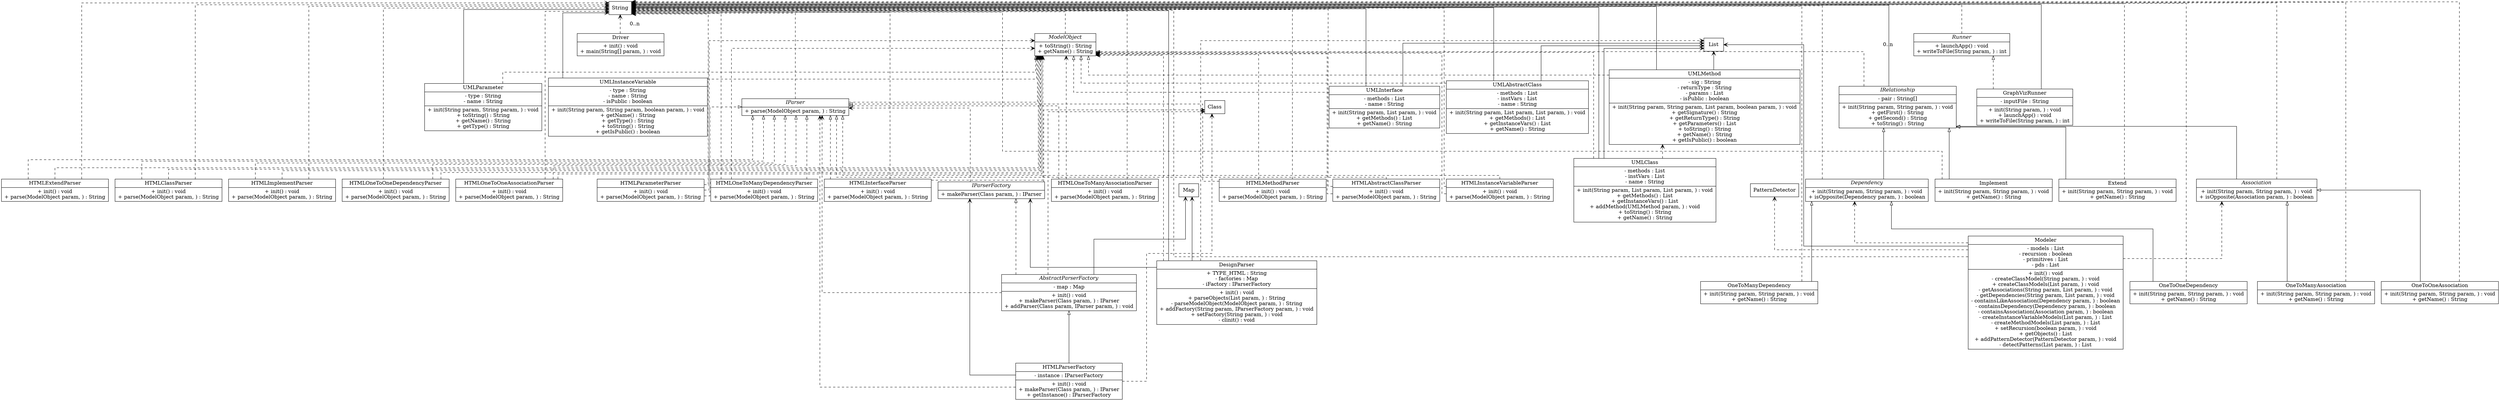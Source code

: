 digraph uml{rankdir=BT;splines=ortho;concentrate=true;node[shape = box];DesignParser[shape = "record",label=<{ DesignParser|+ TYPE_HTML : String<br/>- factories : Map<br/>- iFactory : IParserFactory<br/>|+ init() : void<br/>+ parseObjects(List param, ) : String<br/>- parseModelObject(ModelObject param, ) : String<br/>+ addFactory(String param, IParserFactory param, ) : void<br/>+ setFactory(String param, ) : void<br/>- clinit() : void<br/>}>];DesignParser->String [arrowhead="vee"];DesignParser->Map [arrowhead="vee"];DesignParser->IParserFactory [arrowhead="vee"];DesignParser->List [arrowhead="vee",style="dashed"];DesignParser->ModelObject [arrowhead="vee",style="dashed"];DesignParser->IParserFactory [arrowhead="vee",style="dashed"];Driver[shape = "record",label=<{ Driver|+ init() : void<br/>+ main(String[] param, ) : void<br/>}>];Driver->String[] [arrowhead="vee",style="dashed",label="0..n"];Modeler[shape = "record",label=<{ Modeler|- models : List<br/>- recursion : boolean<br/>- primitives : List<br/>- pds : List<br/>|+ init() : void<br/>- createClassModel(String param, ) : void<br/>+ createClassModels(List param, ) : void<br/>- getAssociations(String param, List param, ) : void<br/>- getDependencies(String param, List param, ) : void<br/>- containsLikeAssociation(Dependency param, ) : boolean<br/>- containsDependency(Dependency param, ) : boolean<br/>- containsAssociation(Association param, ) : boolean<br/>- createInstanceVariableModels(List param, ) : List<br/>- createMethodModels(List param, ) : List<br/>+ setRecursion(boolean param, ) : void<br/>+ getObjects() : List<br/>+ addPatternDetector(PatternDetector param, ) : void<br/>- detectPatterns(List param, ) : List<br/>}>];Modeler->List [arrowhead="vee"];Modeler->List [arrowhead="vee"];Modeler->List [arrowhead="vee"];Modeler->String [arrowhead="vee",style="dashed"];Modeler->List [arrowhead="vee",style="dashed"];Modeler->String [arrowhead="vee",style="dashed"];Modeler->List [arrowhead="vee",style="dashed"];Modeler->String [arrowhead="vee",style="dashed"];Modeler->List [arrowhead="vee",style="dashed"];Modeler->Dependency [arrowhead="vee",style="dashed"];Modeler->Dependency [arrowhead="vee",style="dashed"];Modeler->Association [arrowhead="vee",style="dashed"];Modeler->List [arrowhead="vee",style="dashed"];Modeler->List [arrowhead="vee",style="dashed"];Modeler->List [arrowhead="vee",style="dashed"];Modeler->List [arrowhead="vee",style="dashed"];Modeler->List [arrowhead="vee",style="dashed"];Modeler->PatternDetector [arrowhead="vee",style="dashed"];Modeler->List [arrowhead="vee",style="dashed"];Modeler->List [arrowhead="vee",style="dashed"];AbstractParserFactory->IParserFactory [arrowhead="onormal",style="dashed"];AbstractParserFactory[shape = "record",label=<{ <i>AbstractParserFactory</i>|- map : Map<br/>|+ init() : void<br/>+ makeParser(Class param, ) : IParser<br/>+ addParser(Class param, IParser param, ) : void<br/>}>];AbstractParserFactory->Map [arrowhead="vee"];AbstractParserFactory->IParser [arrowhead="vee",style="dashed"];AbstractParserFactory->Class [arrowhead="vee",style="dashed"];AbstractParserFactory->Class [arrowhead="vee",style="dashed"];AbstractParserFactory->IParser [arrowhead="vee",style="dashed"];HTMLParserFactory->AbstractParserFactory [arrowhead="onormal"];HTMLParserFactory[shape = "record",label=<{ HTMLParserFactory|- instance : IParserFactory<br/>|+ init() : void<br/>+ makeParser(Class param, ) : IParser<br/>+ getInstance() : IParserFactory<br/>}>];HTMLParserFactory->IParserFactory [arrowhead="vee"];HTMLParserFactory->IParser [arrowhead="vee",style="dashed"];HTMLParserFactory->Class [arrowhead="vee",style="dashed"];HTMLParserFactory->IParserFactory [arrowhead="vee",style="dashed"];IParserFactory[shape = "record",label=<{<i>IParserFactory</i>|+ makeParser(Class param, ) : IParser<br/>}>];IParserFactory->IParser [arrowhead="vee",style="dashed"];IParserFactory->Class [arrowhead="vee",style="dashed"];Association->IRelationship [arrowhead="onormal"];Association[shape = "record",label=<{ <i>Association</i>|+ init(String param, String param, ) : void<br/>+ isOpposite(Association param, ) : boolean<br/>}>];Association->String [arrowhead="vee",style="dashed"];Association->String [arrowhead="vee",style="dashed"];Dependency->IRelationship [arrowhead="onormal"];Dependency[shape = "record",label=<{ <i>Dependency</i>|+ init(String param, String param, ) : void<br/>+ isOpposite(Dependency param, ) : boolean<br/>}>];Dependency->String [arrowhead="vee",style="dashed"];Dependency->String [arrowhead="vee",style="dashed"];Extend->IRelationship [arrowhead="onormal"];Extend[shape = "record",label=<{ Extend|+ init(String param, String param, ) : void<br/>+ getName() : String<br/>}>];Extend->String [arrowhead="vee",style="dashed"];Extend->String [arrowhead="vee",style="dashed"];Extend->String [arrowhead="vee",style="dashed"];Implement->IRelationship [arrowhead="onormal"];Implement[shape = "record",label=<{ Implement|+ init(String param, String param, ) : void<br/>+ getName() : String<br/>}>];Implement->String [arrowhead="vee",style="dashed"];Implement->String [arrowhead="vee",style="dashed"];Implement->String [arrowhead="vee",style="dashed"];IRelationship->ModelObject [arrowhead="onormal",style="dashed"];IRelationship[shape = "record",label=<{ <i>IRelationship</i>|- pair : String[]<br/>|+ init(String param, String param, ) : void<br/>+ getFirst() : String<br/>+ getSecond() : String<br/>+ toString() : String<br/>}>];IRelationship->String[] [arrowhead="vee",label="0..n"];IRelationship->String [arrowhead="vee",style="dashed"];IRelationship->String [arrowhead="vee",style="dashed"];IRelationship->String [arrowhead="vee",style="dashed"];IRelationship->String [arrowhead="vee",style="dashed"];IRelationship->String [arrowhead="vee",style="dashed"];ModelObject[shape = "record",label=<{<i>ModelObject</i>|+ toString() : String<br/>+ getName() : String<br/>}>];ModelObject->String [arrowhead="vee",style="dashed"];ModelObject->String [arrowhead="vee",style="dashed"];OneToManyAssociation->Association [arrowhead="onormal"];OneToManyAssociation[shape = "record",label=<{ OneToManyAssociation|+ init(String param, String param, ) : void<br/>+ getName() : String<br/>}>];OneToManyAssociation->String [arrowhead="vee",style="dashed"];OneToManyAssociation->String [arrowhead="vee",style="dashed"];OneToManyAssociation->String [arrowhead="vee",style="dashed"];OneToManyDependency->Dependency [arrowhead="onormal"];OneToManyDependency[shape = "record",label=<{ OneToManyDependency|+ init(String param, String param, ) : void<br/>+ getName() : String<br/>}>];OneToManyDependency->String [arrowhead="vee",style="dashed"];OneToManyDependency->String [arrowhead="vee",style="dashed"];OneToManyDependency->String [arrowhead="vee",style="dashed"];OneToOneAssociation->Association [arrowhead="onormal"];OneToOneAssociation[shape = "record",label=<{ OneToOneAssociation|+ init(String param, String param, ) : void<br/>+ getName() : String<br/>}>];OneToOneAssociation->String [arrowhead="vee",style="dashed"];OneToOneAssociation->String [arrowhead="vee",style="dashed"];OneToOneAssociation->String [arrowhead="vee",style="dashed"];OneToOneDependency->Dependency [arrowhead="onormal"];OneToOneDependency[shape = "record",label=<{ OneToOneDependency|+ init(String param, String param, ) : void<br/>+ getName() : String<br/>}>];OneToOneDependency->String [arrowhead="vee",style="dashed"];OneToOneDependency->String [arrowhead="vee",style="dashed"];OneToOneDependency->String [arrowhead="vee",style="dashed"];UMLAbstractClass->ModelObject [arrowhead="onormal",style="dashed"];UMLAbstractClass[shape = "record",label=<{ UMLAbstractClass|- methods : List<br/>- instVars : List<br/>- name : String<br/>|+ init(String param, List param, List param, ) : void<br/>+ getMethods() : List<br/>+ getInstanceVars() : List<br/>+ getName() : String<br/>}>];UMLAbstractClass->List [arrowhead="vee"];UMLAbstractClass->List [arrowhead="vee"];UMLAbstractClass->String [arrowhead="vee"];UMLAbstractClass->String [arrowhead="vee",style="dashed"];UMLAbstractClass->List [arrowhead="vee",style="dashed"];UMLAbstractClass->List [arrowhead="vee",style="dashed"];UMLAbstractClass->List [arrowhead="vee",style="dashed"];UMLAbstractClass->List [arrowhead="vee",style="dashed"];UMLAbstractClass->String [arrowhead="vee",style="dashed"];UMLClass->ModelObject [arrowhead="onormal",style="dashed"];UMLClass[shape = "record",label=<{ UMLClass|- methods : List<br/>- instVars : List<br/>- name : String<br/>|+ init(String param, List param, List param, ) : void<br/>+ getMethods() : List<br/>+ getInstanceVars() : List<br/>+ addMethod(UMLMethod param, ) : void<br/>+ toString() : String<br/>+ getName() : String<br/>}>];UMLClass->List [arrowhead="vee"];UMLClass->List [arrowhead="vee"];UMLClass->String [arrowhead="vee"];UMLClass->String [arrowhead="vee",style="dashed"];UMLClass->List [arrowhead="vee",style="dashed"];UMLClass->List [arrowhead="vee",style="dashed"];UMLClass->List [arrowhead="vee",style="dashed"];UMLClass->List [arrowhead="vee",style="dashed"];UMLClass->UMLMethod [arrowhead="vee",style="dashed"];UMLClass->String [arrowhead="vee",style="dashed"];UMLClass->String [arrowhead="vee",style="dashed"];UMLInstanceVariable->ModelObject [arrowhead="onormal",style="dashed"];UMLInstanceVariable[shape = "record",label=<{ UMLInstanceVariable|- type : String<br/>- name : String<br/>- isPublic : boolean<br/>|+ init(String param, String param, boolean param, ) : void<br/>+ getName() : String<br/>+ getType() : String<br/>+ toString() : String<br/>+ getIsPublic() : boolean<br/>}>];UMLInstanceVariable->String [arrowhead="vee"];UMLInstanceVariable->String [arrowhead="vee"];UMLInstanceVariable->String [arrowhead="vee",style="dashed"];UMLInstanceVariable->String [arrowhead="vee",style="dashed"];UMLInstanceVariable->String [arrowhead="vee",style="dashed"];UMLInstanceVariable->String [arrowhead="vee",style="dashed"];UMLInstanceVariable->String [arrowhead="vee",style="dashed"];UMLInterface->ModelObject [arrowhead="onormal",style="dashed"];UMLInterface[shape = "record",label=<{ UMLInterface|- methods : List<br/>- name : String<br/>|+ init(String param, List param, ) : void<br/>+ getMethods() : List<br/>+ getName() : String<br/>}>];UMLInterface->List [arrowhead="vee"];UMLInterface->String [arrowhead="vee"];UMLInterface->String [arrowhead="vee",style="dashed"];UMLInterface->List [arrowhead="vee",style="dashed"];UMLInterface->List [arrowhead="vee",style="dashed"];UMLInterface->String [arrowhead="vee",style="dashed"];UMLMethod->ModelObject [arrowhead="onormal",style="dashed"];UMLMethod[shape = "record",label=<{ UMLMethod|- sig : String<br/>- returnType : String<br/>- params : List<br/>- isPublic : boolean<br/>|+ init(String param, String param, List param, boolean param, ) : void<br/>+ getSignature() : String<br/>+ getReturnType() : String<br/>+ getParameters() : List<br/>+ toString() : String<br/>+ getName() : String<br/>+ getIsPublic() : boolean<br/>}>];UMLMethod->String [arrowhead="vee"];UMLMethod->String [arrowhead="vee"];UMLMethod->List [arrowhead="vee"];UMLMethod->String [arrowhead="vee",style="dashed"];UMLMethod->String [arrowhead="vee",style="dashed"];UMLMethod->List [arrowhead="vee",style="dashed"];UMLMethod->String [arrowhead="vee",style="dashed"];UMLMethod->String [arrowhead="vee",style="dashed"];UMLMethod->List [arrowhead="vee",style="dashed"];UMLMethod->String [arrowhead="vee",style="dashed"];UMLMethod->String [arrowhead="vee",style="dashed"];UMLParameter->ModelObject [arrowhead="onormal",style="dashed"];UMLParameter[shape = "record",label=<{ UMLParameter|- type : String<br/>- name : String<br/>|+ init(String param, String param, ) : void<br/>+ toString() : String<br/>+ getName() : String<br/>+ getType() : String<br/>}>];UMLParameter->String [arrowhead="vee"];UMLParameter->String [arrowhead="vee"];UMLParameter->String [arrowhead="vee",style="dashed"];UMLParameter->String [arrowhead="vee",style="dashed"];UMLParameter->String [arrowhead="vee",style="dashed"];UMLParameter->String [arrowhead="vee",style="dashed"];UMLParameter->String [arrowhead="vee",style="dashed"];HTMLAbstractClassParser->IParser [arrowhead="onormal",style="dashed"];HTMLAbstractClassParser[shape = "record",label=<{ HTMLAbstractClassParser|+ init() : void<br/>+ parse(ModelObject param, ) : String<br/>}>];HTMLAbstractClassParser->String [arrowhead="vee",style="dashed"];HTMLAbstractClassParser->ModelObject [arrowhead="vee",style="dashed"];HTMLClassParser->IParser [arrowhead="onormal",style="dashed"];HTMLClassParser[shape = "record",label=<{ HTMLClassParser|+ init() : void<br/>+ parse(ModelObject param, ) : String<br/>}>];HTMLClassParser->String [arrowhead="vee",style="dashed"];HTMLClassParser->ModelObject [arrowhead="vee",style="dashed"];HTMLExtendParser->IParser [arrowhead="onormal",style="dashed"];HTMLExtendParser[shape = "record",label=<{ HTMLExtendParser|+ init() : void<br/>+ parse(ModelObject param, ) : String<br/>}>];HTMLExtendParser->String [arrowhead="vee",style="dashed"];HTMLExtendParser->ModelObject [arrowhead="vee",style="dashed"];HTMLImplementParser->IParser [arrowhead="onormal",style="dashed"];HTMLImplementParser[shape = "record",label=<{ HTMLImplementParser|+ init() : void<br/>+ parse(ModelObject param, ) : String<br/>}>];HTMLImplementParser->String [arrowhead="vee",style="dashed"];HTMLImplementParser->ModelObject [arrowhead="vee",style="dashed"];HTMLInstanceVariableParser->IParser [arrowhead="onormal",style="dashed"];HTMLInstanceVariableParser[shape = "record",label=<{ HTMLInstanceVariableParser|+ init() : void<br/>+ parse(ModelObject param, ) : String<br/>}>];HTMLInstanceVariableParser->String [arrowhead="vee",style="dashed"];HTMLInstanceVariableParser->ModelObject [arrowhead="vee",style="dashed"];HTMLInterfaceParser->IParser [arrowhead="onormal",style="dashed"];HTMLInterfaceParser[shape = "record",label=<{ HTMLInterfaceParser|+ init() : void<br/>+ parse(ModelObject param, ) : String<br/>}>];HTMLInterfaceParser->String [arrowhead="vee",style="dashed"];HTMLInterfaceParser->ModelObject [arrowhead="vee",style="dashed"];HTMLMethodParser->IParser [arrowhead="onormal",style="dashed"];HTMLMethodParser[shape = "record",label=<{ HTMLMethodParser|+ init() : void<br/>+ parse(ModelObject param, ) : String<br/>}>];HTMLMethodParser->String [arrowhead="vee",style="dashed"];HTMLMethodParser->ModelObject [arrowhead="vee",style="dashed"];HTMLOneToManyAssociationParser->IParser [arrowhead="onormal",style="dashed"];HTMLOneToManyAssociationParser[shape = "record",label=<{ HTMLOneToManyAssociationParser|+ init() : void<br/>+ parse(ModelObject param, ) : String<br/>}>];HTMLOneToManyAssociationParser->String [arrowhead="vee",style="dashed"];HTMLOneToManyAssociationParser->ModelObject [arrowhead="vee",style="dashed"];HTMLOneToManyDependencyParser->IParser [arrowhead="onormal",style="dashed"];HTMLOneToManyDependencyParser[shape = "record",label=<{ HTMLOneToManyDependencyParser|+ init() : void<br/>+ parse(ModelObject param, ) : String<br/>}>];HTMLOneToManyDependencyParser->String [arrowhead="vee",style="dashed"];HTMLOneToManyDependencyParser->ModelObject [arrowhead="vee",style="dashed"];HTMLOneToOneAssociationParser->IParser [arrowhead="onormal",style="dashed"];HTMLOneToOneAssociationParser[shape = "record",label=<{ HTMLOneToOneAssociationParser|+ init() : void<br/>+ parse(ModelObject param, ) : String<br/>}>];HTMLOneToOneAssociationParser->String [arrowhead="vee",style="dashed"];HTMLOneToOneAssociationParser->ModelObject [arrowhead="vee",style="dashed"];HTMLOneToOneDependencyParser->IParser [arrowhead="onormal",style="dashed"];HTMLOneToOneDependencyParser[shape = "record",label=<{ HTMLOneToOneDependencyParser|+ init() : void<br/>+ parse(ModelObject param, ) : String<br/>}>];HTMLOneToOneDependencyParser->String [arrowhead="vee",style="dashed"];HTMLOneToOneDependencyParser->ModelObject [arrowhead="vee",style="dashed"];HTMLParameterParser->IParser [arrowhead="onormal",style="dashed"];HTMLParameterParser[shape = "record",label=<{ HTMLParameterParser|+ init() : void<br/>+ parse(ModelObject param, ) : String<br/>}>];HTMLParameterParser->String [arrowhead="vee",style="dashed"];HTMLParameterParser->ModelObject [arrowhead="vee",style="dashed"];IParser[shape = "record",label=<{<i>IParser</i>|+ parse(ModelObject param, ) : String<br/>}>];IParser->String [arrowhead="vee",style="dashed"];IParser->ModelObject [arrowhead="vee",style="dashed"];GraphVizRunner->Runner [arrowhead="onormal",style="dashed"];GraphVizRunner[shape = "record",label=<{ GraphVizRunner|- inputFile : String<br/>|+ init(String param, ) : void<br/>+ launchApp() : void<br/>+ writeToFile(String param, ) : int<br/>}>];GraphVizRunner->String [arrowhead="vee"];GraphVizRunner->String [arrowhead="vee",style="dashed"];GraphVizRunner->String [arrowhead="vee",style="dashed"];Runner[shape = "record",label=<{<i>Runner</i>|+ launchApp() : void<br/>+ writeToFile(String param, ) : int<br/>}>];Runner->String [arrowhead="vee",style="dashed"];DesignParser[shape = "record",label=<{ DesignParser|+ TYPE_HTML : String<br/>- factories : Map<br/>- iFactory : IParserFactory<br/>|+ init() : void<br/>+ parseObjects(List param, ) : String<br/>- parseModelObject(ModelObject param, ) : String<br/>+ addFactory(String param, IParserFactory param, ) : void<br/>+ setFactory(String param, ) : void<br/>- clinit() : void<br/>}>];DesignParser->String [arrowhead="vee"];DesignParser->Map [arrowhead="vee"];DesignParser->IParserFactory [arrowhead="vee"];DesignParser->List [arrowhead="vee",style="dashed"];DesignParser->ModelObject [arrowhead="vee",style="dashed"];DesignParser->IParserFactory [arrowhead="vee",style="dashed"];Driver[shape = "record",label=<{ Driver|+ init() : void<br/>+ main(String[] param, ) : void<br/>}>];Driver->String[] [arrowhead="vee",style="dashed",label="0..n"];Modeler[shape = "record",label=<{ Modeler|- models : List<br/>- recursion : boolean<br/>- primitives : List<br/>- pds : List<br/>|+ init() : void<br/>- createClassModel(String param, ) : void<br/>+ createClassModels(List param, ) : void<br/>- getAssociations(String param, List param, ) : void<br/>- getDependencies(String param, List param, ) : void<br/>- containsLikeAssociation(Dependency param, ) : boolean<br/>- containsDependency(Dependency param, ) : boolean<br/>- containsAssociation(Association param, ) : boolean<br/>- createInstanceVariableModels(List param, ) : List<br/>- createMethodModels(List param, ) : List<br/>+ setRecursion(boolean param, ) : void<br/>+ getObjects() : List<br/>+ addPatternDetector(PatternDetector param, ) : void<br/>- detectPatterns(List param, ) : List<br/>}>];Modeler->List [arrowhead="vee"];Modeler->List [arrowhead="vee"];Modeler->List [arrowhead="vee"];Modeler->String [arrowhead="vee",style="dashed"];Modeler->List [arrowhead="vee",style="dashed"];Modeler->String [arrowhead="vee",style="dashed"];Modeler->List [arrowhead="vee",style="dashed"];Modeler->String [arrowhead="vee",style="dashed"];Modeler->List [arrowhead="vee",style="dashed"];Modeler->Dependency [arrowhead="vee",style="dashed"];Modeler->Dependency [arrowhead="vee",style="dashed"];Modeler->Association [arrowhead="vee",style="dashed"];Modeler->List [arrowhead="vee",style="dashed"];Modeler->List [arrowhead="vee",style="dashed"];Modeler->List [arrowhead="vee",style="dashed"];Modeler->List [arrowhead="vee",style="dashed"];Modeler->List [arrowhead="vee",style="dashed"];Modeler->PatternDetector [arrowhead="vee",style="dashed"];Modeler->List [arrowhead="vee",style="dashed"];Modeler->List [arrowhead="vee",style="dashed"];AbstractParserFactory->IParserFactory [arrowhead="onormal",style="dashed"];AbstractParserFactory[shape = "record",label=<{ <i>AbstractParserFactory</i>|- map : Map<br/>|+ init() : void<br/>+ makeParser(Class param, ) : IParser<br/>+ addParser(Class param, IParser param, ) : void<br/>}>];AbstractParserFactory->Map [arrowhead="vee"];AbstractParserFactory->IParser [arrowhead="vee",style="dashed"];AbstractParserFactory->Class [arrowhead="vee",style="dashed"];AbstractParserFactory->Class [arrowhead="vee",style="dashed"];AbstractParserFactory->IParser [arrowhead="vee",style="dashed"];HTMLParserFactory->AbstractParserFactory [arrowhead="onormal"];HTMLParserFactory[shape = "record",label=<{ HTMLParserFactory|- instance : IParserFactory<br/>|+ init() : void<br/>+ makeParser(Class param, ) : IParser<br/>+ getInstance() : IParserFactory<br/>}>];HTMLParserFactory->IParserFactory [arrowhead="vee"];HTMLParserFactory->IParser [arrowhead="vee",style="dashed"];HTMLParserFactory->Class [arrowhead="vee",style="dashed"];HTMLParserFactory->IParserFactory [arrowhead="vee",style="dashed"];IParserFactory[shape = "record",label=<{<i>IParserFactory</i>|+ makeParser(Class param, ) : IParser<br/>}>];IParserFactory->IParser [arrowhead="vee",style="dashed"];IParserFactory->Class [arrowhead="vee",style="dashed"];Association->IRelationship [arrowhead="onormal"];Association[shape = "record",label=<{ <i>Association</i>|+ init(String param, String param, ) : void<br/>+ isOpposite(Association param, ) : boolean<br/>}>];Association->String [arrowhead="vee",style="dashed"];Association->String [arrowhead="vee",style="dashed"];Dependency->IRelationship [arrowhead="onormal"];Dependency[shape = "record",label=<{ <i>Dependency</i>|+ init(String param, String param, ) : void<br/>+ isOpposite(Dependency param, ) : boolean<br/>}>];Dependency->String [arrowhead="vee",style="dashed"];Dependency->String [arrowhead="vee",style="dashed"];Extend->IRelationship [arrowhead="onormal"];Extend[shape = "record",label=<{ Extend|+ init(String param, String param, ) : void<br/>+ getName() : String<br/>}>];Extend->String [arrowhead="vee",style="dashed"];Extend->String [arrowhead="vee",style="dashed"];Extend->String [arrowhead="vee",style="dashed"];Implement->IRelationship [arrowhead="onormal"];Implement[shape = "record",label=<{ Implement|+ init(String param, String param, ) : void<br/>+ getName() : String<br/>}>];Implement->String [arrowhead="vee",style="dashed"];Implement->String [arrowhead="vee",style="dashed"];Implement->String [arrowhead="vee",style="dashed"];IRelationship->ModelObject [arrowhead="onormal",style="dashed"];IRelationship[shape = "record",label=<{ <i>IRelationship</i>|- pair : String[]<br/>|+ init(String param, String param, ) : void<br/>+ getFirst() : String<br/>+ getSecond() : String<br/>+ toString() : String<br/>}>];IRelationship->String[] [arrowhead="vee",label="0..n"];IRelationship->String [arrowhead="vee",style="dashed"];IRelationship->String [arrowhead="vee",style="dashed"];IRelationship->String [arrowhead="vee",style="dashed"];IRelationship->String [arrowhead="vee",style="dashed"];IRelationship->String [arrowhead="vee",style="dashed"];ModelObject[shape = "record",label=<{<i>ModelObject</i>|+ toString() : String<br/>+ getName() : String<br/>}>];ModelObject->String [arrowhead="vee",style="dashed"];ModelObject->String [arrowhead="vee",style="dashed"];OneToManyAssociation->Association [arrowhead="onormal"];OneToManyAssociation[shape = "record",label=<{ OneToManyAssociation|+ init(String param, String param, ) : void<br/>+ getName() : String<br/>}>];OneToManyAssociation->String [arrowhead="vee",style="dashed"];OneToManyAssociation->String [arrowhead="vee",style="dashed"];OneToManyAssociation->String [arrowhead="vee",style="dashed"];OneToManyDependency->Dependency [arrowhead="onormal"];OneToManyDependency[shape = "record",label=<{ OneToManyDependency|+ init(String param, String param, ) : void<br/>+ getName() : String<br/>}>];OneToManyDependency->String [arrowhead="vee",style="dashed"];OneToManyDependency->String [arrowhead="vee",style="dashed"];OneToManyDependency->String [arrowhead="vee",style="dashed"];OneToOneAssociation->Association [arrowhead="onormal"];OneToOneAssociation[shape = "record",label=<{ OneToOneAssociation|+ init(String param, String param, ) : void<br/>+ getName() : String<br/>}>];OneToOneAssociation->String [arrowhead="vee",style="dashed"];OneToOneAssociation->String [arrowhead="vee",style="dashed"];OneToOneAssociation->String [arrowhead="vee",style="dashed"];OneToOneDependency->Dependency [arrowhead="onormal"];OneToOneDependency[shape = "record",label=<{ OneToOneDependency|+ init(String param, String param, ) : void<br/>+ getName() : String<br/>}>];OneToOneDependency->String [arrowhead="vee",style="dashed"];OneToOneDependency->String [arrowhead="vee",style="dashed"];OneToOneDependency->String [arrowhead="vee",style="dashed"];UMLAbstractClass->ModelObject [arrowhead="onormal",style="dashed"];UMLAbstractClass[shape = "record",label=<{ UMLAbstractClass|- methods : List<br/>- instVars : List<br/>- name : String<br/>|+ init(String param, List param, List param, ) : void<br/>+ getMethods() : List<br/>+ getInstanceVars() : List<br/>+ getName() : String<br/>}>];UMLAbstractClass->List [arrowhead="vee"];UMLAbstractClass->List [arrowhead="vee"];UMLAbstractClass->String [arrowhead="vee"];UMLAbstractClass->String [arrowhead="vee",style="dashed"];UMLAbstractClass->List [arrowhead="vee",style="dashed"];UMLAbstractClass->List [arrowhead="vee",style="dashed"];UMLAbstractClass->List [arrowhead="vee",style="dashed"];UMLAbstractClass->List [arrowhead="vee",style="dashed"];UMLAbstractClass->String [arrowhead="vee",style="dashed"];UMLClass->ModelObject [arrowhead="onormal",style="dashed"];UMLClass[shape = "record",label=<{ UMLClass|- methods : List<br/>- instVars : List<br/>- name : String<br/>|+ init(String param, List param, List param, ) : void<br/>+ getMethods() : List<br/>+ getInstanceVars() : List<br/>+ addMethod(UMLMethod param, ) : void<br/>+ toString() : String<br/>+ getName() : String<br/>}>];UMLClass->List [arrowhead="vee"];UMLClass->List [arrowhead="vee"];UMLClass->String [arrowhead="vee"];UMLClass->String [arrowhead="vee",style="dashed"];UMLClass->List [arrowhead="vee",style="dashed"];UMLClass->List [arrowhead="vee",style="dashed"];UMLClass->List [arrowhead="vee",style="dashed"];UMLClass->List [arrowhead="vee",style="dashed"];UMLClass->UMLMethod [arrowhead="vee",style="dashed"];UMLClass->String [arrowhead="vee",style="dashed"];UMLClass->String [arrowhead="vee",style="dashed"];UMLInstanceVariable->ModelObject [arrowhead="onormal",style="dashed"];UMLInstanceVariable[shape = "record",label=<{ UMLInstanceVariable|- type : String<br/>- name : String<br/>- isPublic : boolean<br/>|+ init(String param, String param, boolean param, ) : void<br/>+ getName() : String<br/>+ getType() : String<br/>+ toString() : String<br/>+ getIsPublic() : boolean<br/>}>];UMLInstanceVariable->String [arrowhead="vee"];UMLInstanceVariable->String [arrowhead="vee"];UMLInstanceVariable->String [arrowhead="vee",style="dashed"];UMLInstanceVariable->String [arrowhead="vee",style="dashed"];UMLInstanceVariable->String [arrowhead="vee",style="dashed"];UMLInstanceVariable->String [arrowhead="vee",style="dashed"];UMLInstanceVariable->String [arrowhead="vee",style="dashed"];UMLInterface->ModelObject [arrowhead="onormal",style="dashed"];UMLInterface[shape = "record",label=<{ UMLInterface|- methods : List<br/>- name : String<br/>|+ init(String param, List param, ) : void<br/>+ getMethods() : List<br/>+ getName() : String<br/>}>];UMLInterface->List [arrowhead="vee"];UMLInterface->String [arrowhead="vee"];UMLInterface->String [arrowhead="vee",style="dashed"];UMLInterface->List [arrowhead="vee",style="dashed"];UMLInterface->List [arrowhead="vee",style="dashed"];UMLInterface->String [arrowhead="vee",style="dashed"];UMLMethod->ModelObject [arrowhead="onormal",style="dashed"];UMLMethod[shape = "record",label=<{ UMLMethod|- sig : String<br/>- returnType : String<br/>- params : List<br/>- isPublic : boolean<br/>|+ init(String param, String param, List param, boolean param, ) : void<br/>+ getSignature() : String<br/>+ getReturnType() : String<br/>+ getParameters() : List<br/>+ toString() : String<br/>+ getName() : String<br/>+ getIsPublic() : boolean<br/>}>];UMLMethod->String [arrowhead="vee"];UMLMethod->String [arrowhead="vee"];UMLMethod->List [arrowhead="vee"];UMLMethod->String [arrowhead="vee",style="dashed"];UMLMethod->String [arrowhead="vee",style="dashed"];UMLMethod->List [arrowhead="vee",style="dashed"];UMLMethod->String [arrowhead="vee",style="dashed"];UMLMethod->String [arrowhead="vee",style="dashed"];UMLMethod->List [arrowhead="vee",style="dashed"];UMLMethod->String [arrowhead="vee",style="dashed"];UMLMethod->String [arrowhead="vee",style="dashed"];UMLParameter->ModelObject [arrowhead="onormal",style="dashed"];UMLParameter[shape = "record",label=<{ UMLParameter|- type : String<br/>- name : String<br/>|+ init(String param, String param, ) : void<br/>+ toString() : String<br/>+ getName() : String<br/>+ getType() : String<br/>}>];UMLParameter->String [arrowhead="vee"];UMLParameter->String [arrowhead="vee"];UMLParameter->String [arrowhead="vee",style="dashed"];UMLParameter->String [arrowhead="vee",style="dashed"];UMLParameter->String [arrowhead="vee",style="dashed"];UMLParameter->String [arrowhead="vee",style="dashed"];UMLParameter->String [arrowhead="vee",style="dashed"];HTMLAbstractClassParser->IParser [arrowhead="onormal",style="dashed"];HTMLAbstractClassParser[shape = "record",label=<{ HTMLAbstractClassParser|+ init() : void<br/>+ parse(ModelObject param, ) : String<br/>}>];HTMLAbstractClassParser->String [arrowhead="vee",style="dashed"];HTMLAbstractClassParser->ModelObject [arrowhead="vee",style="dashed"];HTMLClassParser->IParser [arrowhead="onormal",style="dashed"];HTMLClassParser[shape = "record",label=<{ HTMLClassParser|+ init() : void<br/>+ parse(ModelObject param, ) : String<br/>}>];HTMLClassParser->String [arrowhead="vee",style="dashed"];HTMLClassParser->ModelObject [arrowhead="vee",style="dashed"];HTMLExtendParser->IParser [arrowhead="onormal",style="dashed"];HTMLExtendParser[shape = "record",label=<{ HTMLExtendParser|+ init() : void<br/>+ parse(ModelObject param, ) : String<br/>}>];HTMLExtendParser->String [arrowhead="vee",style="dashed"];HTMLExtendParser->ModelObject [arrowhead="vee",style="dashed"];HTMLImplementParser->IParser [arrowhead="onormal",style="dashed"];HTMLImplementParser[shape = "record",label=<{ HTMLImplementParser|+ init() : void<br/>+ parse(ModelObject param, ) : String<br/>}>];HTMLImplementParser->String [arrowhead="vee",style="dashed"];HTMLImplementParser->ModelObject [arrowhead="vee",style="dashed"];HTMLInstanceVariableParser->IParser [arrowhead="onormal",style="dashed"];HTMLInstanceVariableParser[shape = "record",label=<{ HTMLInstanceVariableParser|+ init() : void<br/>+ parse(ModelObject param, ) : String<br/>}>];HTMLInstanceVariableParser->String [arrowhead="vee",style="dashed"];HTMLInstanceVariableParser->ModelObject [arrowhead="vee",style="dashed"];HTMLInterfaceParser->IParser [arrowhead="onormal",style="dashed"];HTMLInterfaceParser[shape = "record",label=<{ HTMLInterfaceParser|+ init() : void<br/>+ parse(ModelObject param, ) : String<br/>}>];HTMLInterfaceParser->String [arrowhead="vee",style="dashed"];HTMLInterfaceParser->ModelObject [arrowhead="vee",style="dashed"];HTMLMethodParser->IParser [arrowhead="onormal",style="dashed"];HTMLMethodParser[shape = "record",label=<{ HTMLMethodParser|+ init() : void<br/>+ parse(ModelObject param, ) : String<br/>}>];HTMLMethodParser->String [arrowhead="vee",style="dashed"];HTMLMethodParser->ModelObject [arrowhead="vee",style="dashed"];HTMLOneToManyAssociationParser->IParser [arrowhead="onormal",style="dashed"];HTMLOneToManyAssociationParser[shape = "record",label=<{ HTMLOneToManyAssociationParser|+ init() : void<br/>+ parse(ModelObject param, ) : String<br/>}>];HTMLOneToManyAssociationParser->String [arrowhead="vee",style="dashed"];HTMLOneToManyAssociationParser->ModelObject [arrowhead="vee",style="dashed"];HTMLOneToManyDependencyParser->IParser [arrowhead="onormal",style="dashed"];HTMLOneToManyDependencyParser[shape = "record",label=<{ HTMLOneToManyDependencyParser|+ init() : void<br/>+ parse(ModelObject param, ) : String<br/>}>];HTMLOneToManyDependencyParser->String [arrowhead="vee",style="dashed"];HTMLOneToManyDependencyParser->ModelObject [arrowhead="vee",style="dashed"];HTMLOneToOneAssociationParser->IParser [arrowhead="onormal",style="dashed"];HTMLOneToOneAssociationParser[shape = "record",label=<{ HTMLOneToOneAssociationParser|+ init() : void<br/>+ parse(ModelObject param, ) : String<br/>}>];HTMLOneToOneAssociationParser->String [arrowhead="vee",style="dashed"];HTMLOneToOneAssociationParser->ModelObject [arrowhead="vee",style="dashed"];HTMLOneToOneDependencyParser->IParser [arrowhead="onormal",style="dashed"];HTMLOneToOneDependencyParser[shape = "record",label=<{ HTMLOneToOneDependencyParser|+ init() : void<br/>+ parse(ModelObject param, ) : String<br/>}>];HTMLOneToOneDependencyParser->String [arrowhead="vee",style="dashed"];HTMLOneToOneDependencyParser->ModelObject [arrowhead="vee",style="dashed"];HTMLParameterParser->IParser [arrowhead="onormal",style="dashed"];HTMLParameterParser[shape = "record",label=<{ HTMLParameterParser|+ init() : void<br/>+ parse(ModelObject param, ) : String<br/>}>];HTMLParameterParser->String [arrowhead="vee",style="dashed"];HTMLParameterParser->ModelObject [arrowhead="vee",style="dashed"];IParser[shape = "record",label=<{<i>IParser</i>|+ parse(ModelObject param, ) : String<br/>}>];IParser->String [arrowhead="vee",style="dashed"];IParser->ModelObject [arrowhead="vee",style="dashed"];GraphVizRunner->Runner [arrowhead="onormal",style="dashed"];GraphVizRunner[shape = "record",label=<{ GraphVizRunner|- inputFile : String<br/>|+ init(String param, ) : void<br/>+ launchApp() : void<br/>+ writeToFile(String param, ) : int<br/>}>];GraphVizRunner->String [arrowhead="vee"];GraphVizRunner->String [arrowhead="vee",style="dashed"];GraphVizRunner->String [arrowhead="vee",style="dashed"];Runner[shape = "record",label=<{<i>Runner</i>|+ launchApp() : void<br/>+ writeToFile(String param, ) : int<br/>}>];Runner->String [arrowhead="vee",style="dashed"];}